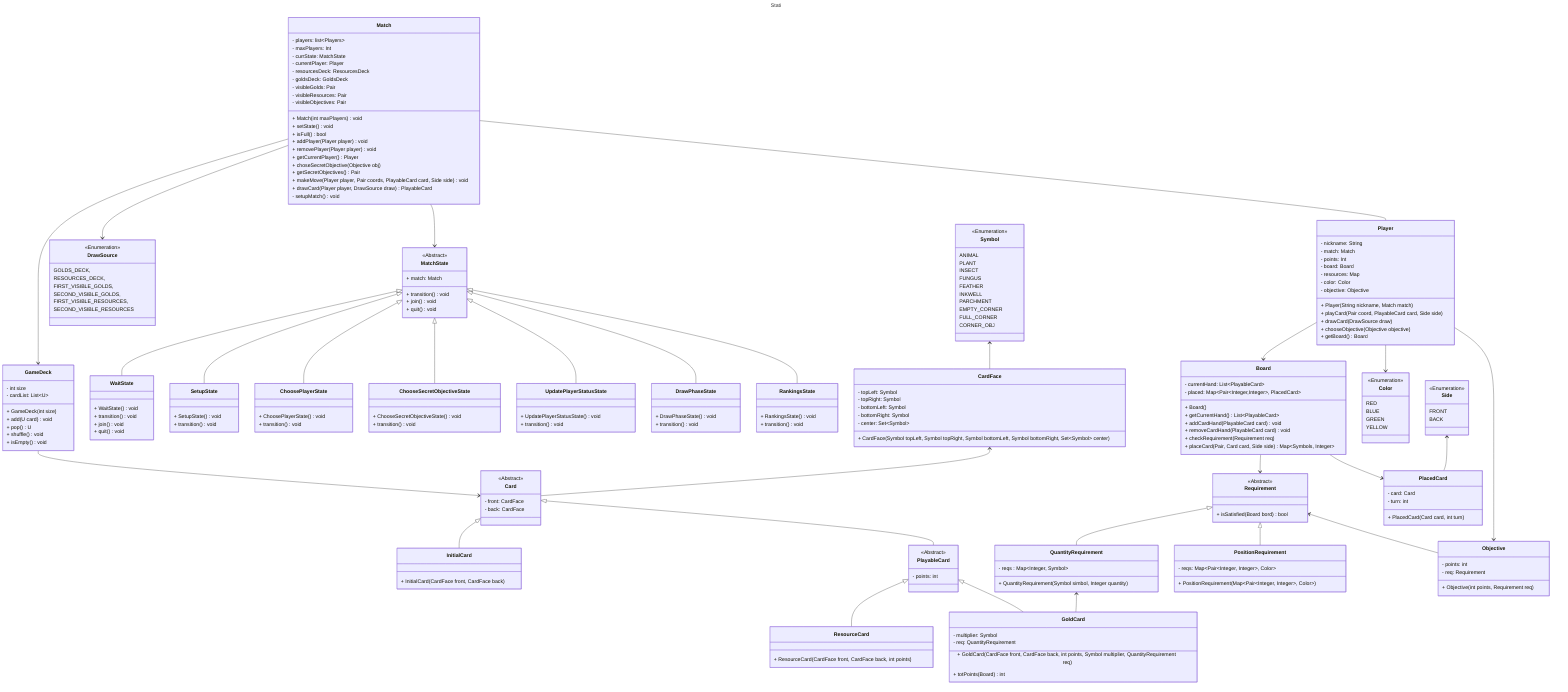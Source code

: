 ---
title: Stati
---
classDiagram
    Match --> GameDeck
    Match --> MatchState
    Match --> DrawSource
    Match -- Player
    MatchState <|-- WaitState
    MatchState <|-- SetupState
    MatchState <|-- ChoosePlayerState
    MatchState <|-- ChooseSecretObjectiveState
    MatchState <|-- UpdatePlayerStatusState
    MatchState <|-- DrawPhaseState
    MatchState <|-- RankingsState

    Card <|-- InitialCard
    Card <|-- PlayableCard
    GameDeck --> Card
    PlayableCard <|-- ResourceCard
    PlayableCard <|-- GoldCard

    Requirement <|-- QuantityRequirement
    Requirement <|-- PositionRequirement
    Requirement <-- Objective
    QuantityRequirement <-- GoldCard

    Board --> PlacedCard
    Player --> Board
    Player --> Objective
    CardFace <-- Card
    Symbol <-- CardFace
    Player --> Color
    Board --> Requirement
    %%Side <-- Player
    %%Side <-- Match
    Side <-- PlacedCard
    %%Symbol <-- GoldCard
    %% DrawSource <-- Player



    class Symbol {
        <<Enumeration>>
        ANIMAL
        PLANT
        INSECT
        FUNGUS
        FEATHER
        INKWELL
        PARCHMENT
        EMPTY_CORNER
        FULL_CORNER
        CORNER_OBJ
    }

    class CardFace {
        - topLeft: Symbol
        - topRight: Symbol
        - bottomLeft: Symbol
        - bottomRight: Symbol
        - center: Set~Symbol~
        + CardFace(Symbol topLeft, Symbol topRight, Symbol bottomLeft, Symbol bottomRight, Set~Symbol~ center)
    }

    class Card {
        <<Abstract>>
        - front: CardFace
        - back: CardFace
    }

    class PlayableCard {
        <<Abstract>>
        - points: int
    }

    class InitialCard {
        + InitialCard(CardFace front, CardFace back)
    }

    class ResourceCard {
        + ResourceCard(CardFace front, CardFace back, int points)
    }

    class GoldCard {
        - multiplier: Symbol
        - req: QuantityRequirement
        + GoldCard(CardFace front, CardFace back, int points, Symbol multiplier, QuantityRequirement req)
        + totPoints(Board) int
    }

    class Requirement {
        <<Abstract>>
        + isSatisfied(Board bord) bool
    }

    class QuantityRequirement {
        - reqs : Map~Integer, Symbol~
        + QuantityRequirement(Symbol simbol, Integer quantity)
    }

    class PositionRequirement {
        - reqs: Map&ltPair&ltInteger, Integer&gt, Color&gt
        + PositionRequirement(Map&ltPair&ltInteger, Integer&gt, Color&gt)
    }
    class Objective {
        - points: int
        - req: Requirement
        + Objective(int points, Requirement req)
    }
    class Player {
        - nickname: String
        - match: Match
        - points: Int
        - board: Board
        - resources: Map<Symbol, Integer>
        - color: Color
        - objective: Objective

        + Player(String nickname, Match match)
        + playCard(Pair<Integer, Integer> coord, PlayableCard card, Side side)
        + drawCard(DrawSource draw)
        + chooseObjective(Objective objective)
        + getBoard() Board
    }
    class Color{
        <<Enumeration>>
        RED
        BLUE
        GREEN
        YELLOW
    }
    class Side{
        <<Enumeration>>
        FRONT
        BACK
    }
    class Board {
        - currentHand: List~PlayableCard~
        - placed: Map&ltPair&ltInteger,Integer&gt, PlacedCard&gt

        + Board()
        + getCurrentHand() List~PlayableCard~
        + addCardHand(PlayableCard card) void
        + removeCardHand(PlayableCard card) void
        + checkRequirement(Requirement req)
        + placeCard(Pair<Integer, Integer>, Card card, Side side) Map~Symbols, Integer~
    }
    class PlacedCard {
        - card: Card
        - turn: int
        + PlacedCard(Card card, int turn)
    }

    class Match {
        - players: list~Players~
        - maxPlayers: Int
        - currState: MatchState
        - currentPlayer: Player
        - resourcesDeck: ResourcesDeck
        - goldsDeck: GoldsDeck
        - visibleGolds: Pair<GoldCard, GoldCard>
        - visibleResources: Pair<ResourceCard>
        - visibleObjectives: Pair<Objective, Objective>

        + Match(int maxPlayers) void
        + setState() void
        + isFull() bool
        + addPlayer(Player player) void
        + removePlayer(Player player) void
        + getCurrentPlayer() Player
        + choseSecretObjective(Objective obj)
        + getSecretObjectives() Pair<Objective, Objective>
        + makeMove(Player player, Pair<Integer, Integer> coords, PlayableCard card, Side side) void
        + drawCard(Player player, DrawSource draw) PlayableCard
        - setupMatch() void

    }
    class DrawSource {
        <<Enumeration>>
        GOLDS_DECK,
        RESOURCES_DECK,
        FIRST_VISIBLE_GOLDS,
        SECOND_VISIBLE_GOLDS,
        FIRST_VISIBLE_RESOURCES,
        SECOND_VISIBLE_RESOURCES
    }

    class MatchState {
        <<Abstract>>
        + match: Match
        + transition() void
        + join() void
        + quit() void
    }

    class WaitState{
        + WaitState() void
        + transition() void
        + join() void
        + quit() void
    }
    class SetupState{
        + SetupState() void
        + transition() void

    }
    class ChoosePlayerState {
        + ChoosePlayerState() void
        + transition() void
    }

    class ChooseSecretObjectiveState {
        + ChooseSecretObjectiveState() void
        + transition() void
    }

    class UpdatePlayerStatusState {
        + UpdatePlayerStatusState() void
        + transition() void
    }

    class DrawPhaseState {
        + DrawPhaseState() void
        + transition() void
    }

    class RankingsState{
        + RankingsState() void
        + transition() void
    }


    class GameDeck {
        - int size
        - cardList: List~U~
        + GameDeck(int size)
        + add(U card) void
        + pop() U
        + shuffle() void
        + isEmpty() void
    }